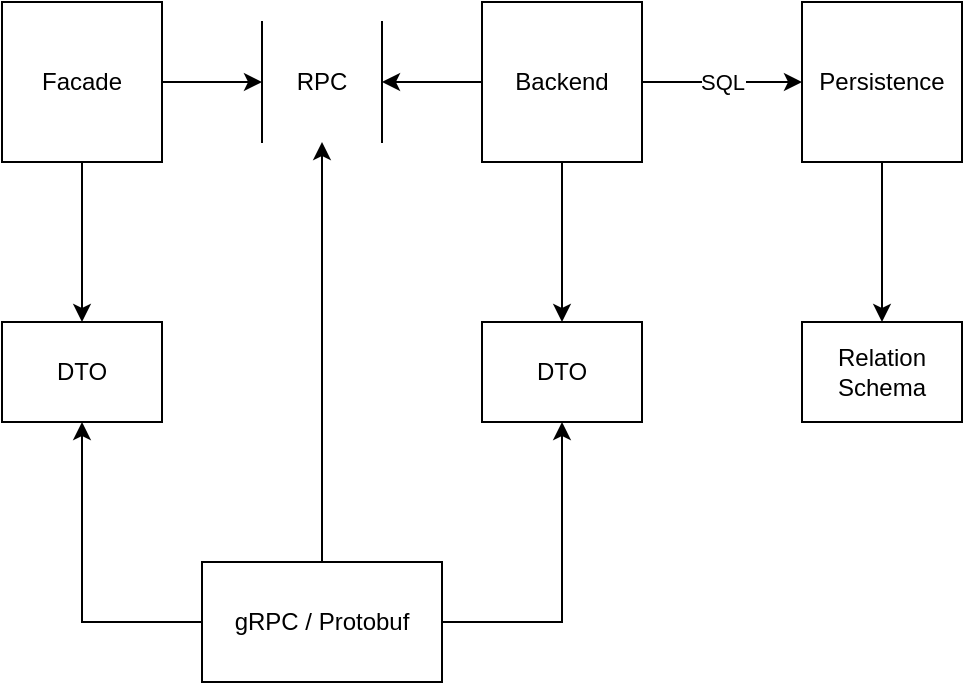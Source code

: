 <mxfile version="21.1.7" type="device">
  <diagram name="Page-1" id="HbawYLVIFzqTVmCamukE">
    <mxGraphModel dx="794" dy="552" grid="1" gridSize="10" guides="1" tooltips="1" connect="1" arrows="1" fold="1" page="1" pageScale="1" pageWidth="827" pageHeight="1169" math="0" shadow="0">
      <root>
        <mxCell id="0" />
        <mxCell id="1" parent="0" />
        <mxCell id="mfu2ecOjnfDti5b60ZT7-17" style="edgeStyle=orthogonalEdgeStyle;rounded=0;orthogonalLoop=1;jettySize=auto;html=1;entryX=0.5;entryY=0;entryDx=0;entryDy=0;" edge="1" parent="1" source="mfu2ecOjnfDti5b60ZT7-1" target="mfu2ecOjnfDti5b60ZT7-15">
          <mxGeometry relative="1" as="geometry" />
        </mxCell>
        <mxCell id="mfu2ecOjnfDti5b60ZT7-18" style="edgeStyle=orthogonalEdgeStyle;rounded=0;orthogonalLoop=1;jettySize=auto;html=1;entryX=0;entryY=0.5;entryDx=0;entryDy=0;" edge="1" parent="1" source="mfu2ecOjnfDti5b60ZT7-1" target="mfu2ecOjnfDti5b60ZT7-12">
          <mxGeometry relative="1" as="geometry" />
        </mxCell>
        <mxCell id="mfu2ecOjnfDti5b60ZT7-1" value="Facade" style="rounded=0;whiteSpace=wrap;html=1;" vertex="1" parent="1">
          <mxGeometry x="120" y="160" width="80" height="80" as="geometry" />
        </mxCell>
        <mxCell id="mfu2ecOjnfDti5b60ZT7-7" value="SQL" style="edgeStyle=orthogonalEdgeStyle;rounded=0;orthogonalLoop=1;jettySize=auto;html=1;" edge="1" parent="1" source="mfu2ecOjnfDti5b60ZT7-2" target="mfu2ecOjnfDti5b60ZT7-3">
          <mxGeometry relative="1" as="geometry" />
        </mxCell>
        <mxCell id="mfu2ecOjnfDti5b60ZT7-16" style="edgeStyle=orthogonalEdgeStyle;rounded=0;orthogonalLoop=1;jettySize=auto;html=1;" edge="1" parent="1" source="mfu2ecOjnfDti5b60ZT7-2" target="mfu2ecOjnfDti5b60ZT7-14">
          <mxGeometry relative="1" as="geometry" />
        </mxCell>
        <mxCell id="mfu2ecOjnfDti5b60ZT7-19" style="edgeStyle=orthogonalEdgeStyle;rounded=0;orthogonalLoop=1;jettySize=auto;html=1;" edge="1" parent="1" source="mfu2ecOjnfDti5b60ZT7-2" target="mfu2ecOjnfDti5b60ZT7-12">
          <mxGeometry relative="1" as="geometry" />
        </mxCell>
        <mxCell id="mfu2ecOjnfDti5b60ZT7-2" value="Backend" style="rounded=0;whiteSpace=wrap;html=1;" vertex="1" parent="1">
          <mxGeometry x="360" y="160" width="80" height="80" as="geometry" />
        </mxCell>
        <mxCell id="mfu2ecOjnfDti5b60ZT7-10" style="edgeStyle=orthogonalEdgeStyle;rounded=0;orthogonalLoop=1;jettySize=auto;html=1;" edge="1" parent="1" source="mfu2ecOjnfDti5b60ZT7-3" target="mfu2ecOjnfDti5b60ZT7-9">
          <mxGeometry relative="1" as="geometry" />
        </mxCell>
        <mxCell id="mfu2ecOjnfDti5b60ZT7-3" value="Persistence" style="rounded=0;whiteSpace=wrap;html=1;" vertex="1" parent="1">
          <mxGeometry x="520" y="160" width="80" height="80" as="geometry" />
        </mxCell>
        <mxCell id="mfu2ecOjnfDti5b60ZT7-9" value="Relation Schema" style="rounded=0;whiteSpace=wrap;html=1;" vertex="1" parent="1">
          <mxGeometry x="520" y="320" width="80" height="50" as="geometry" />
        </mxCell>
        <mxCell id="mfu2ecOjnfDti5b60ZT7-12" value="RPC" style="shape=partialRectangle;whiteSpace=wrap;html=1;top=0;bottom=0;fillColor=none;" vertex="1" parent="1">
          <mxGeometry x="250" y="170" width="60" height="60" as="geometry" />
        </mxCell>
        <mxCell id="mfu2ecOjnfDti5b60ZT7-14" value="DTO" style="rounded=0;whiteSpace=wrap;html=1;" vertex="1" parent="1">
          <mxGeometry x="360" y="320" width="80" height="50" as="geometry" />
        </mxCell>
        <mxCell id="mfu2ecOjnfDti5b60ZT7-15" value="DTO" style="rounded=0;whiteSpace=wrap;html=1;" vertex="1" parent="1">
          <mxGeometry x="120" y="320" width="80" height="50" as="geometry" />
        </mxCell>
        <mxCell id="mfu2ecOjnfDti5b60ZT7-29" style="edgeStyle=orthogonalEdgeStyle;rounded=0;orthogonalLoop=1;jettySize=auto;html=1;" edge="1" parent="1" source="mfu2ecOjnfDti5b60ZT7-28" target="mfu2ecOjnfDti5b60ZT7-15">
          <mxGeometry relative="1" as="geometry" />
        </mxCell>
        <mxCell id="mfu2ecOjnfDti5b60ZT7-30" style="edgeStyle=orthogonalEdgeStyle;rounded=0;orthogonalLoop=1;jettySize=auto;html=1;entryX=0.5;entryY=1;entryDx=0;entryDy=0;" edge="1" parent="1" source="mfu2ecOjnfDti5b60ZT7-28" target="mfu2ecOjnfDti5b60ZT7-14">
          <mxGeometry relative="1" as="geometry" />
        </mxCell>
        <mxCell id="mfu2ecOjnfDti5b60ZT7-31" style="edgeStyle=orthogonalEdgeStyle;rounded=0;orthogonalLoop=1;jettySize=auto;html=1;" edge="1" parent="1" source="mfu2ecOjnfDti5b60ZT7-28" target="mfu2ecOjnfDti5b60ZT7-12">
          <mxGeometry relative="1" as="geometry" />
        </mxCell>
        <mxCell id="mfu2ecOjnfDti5b60ZT7-28" value="gRPC / Protobuf" style="rounded=0;whiteSpace=wrap;html=1;" vertex="1" parent="1">
          <mxGeometry x="220" y="440" width="120" height="60" as="geometry" />
        </mxCell>
      </root>
    </mxGraphModel>
  </diagram>
</mxfile>
